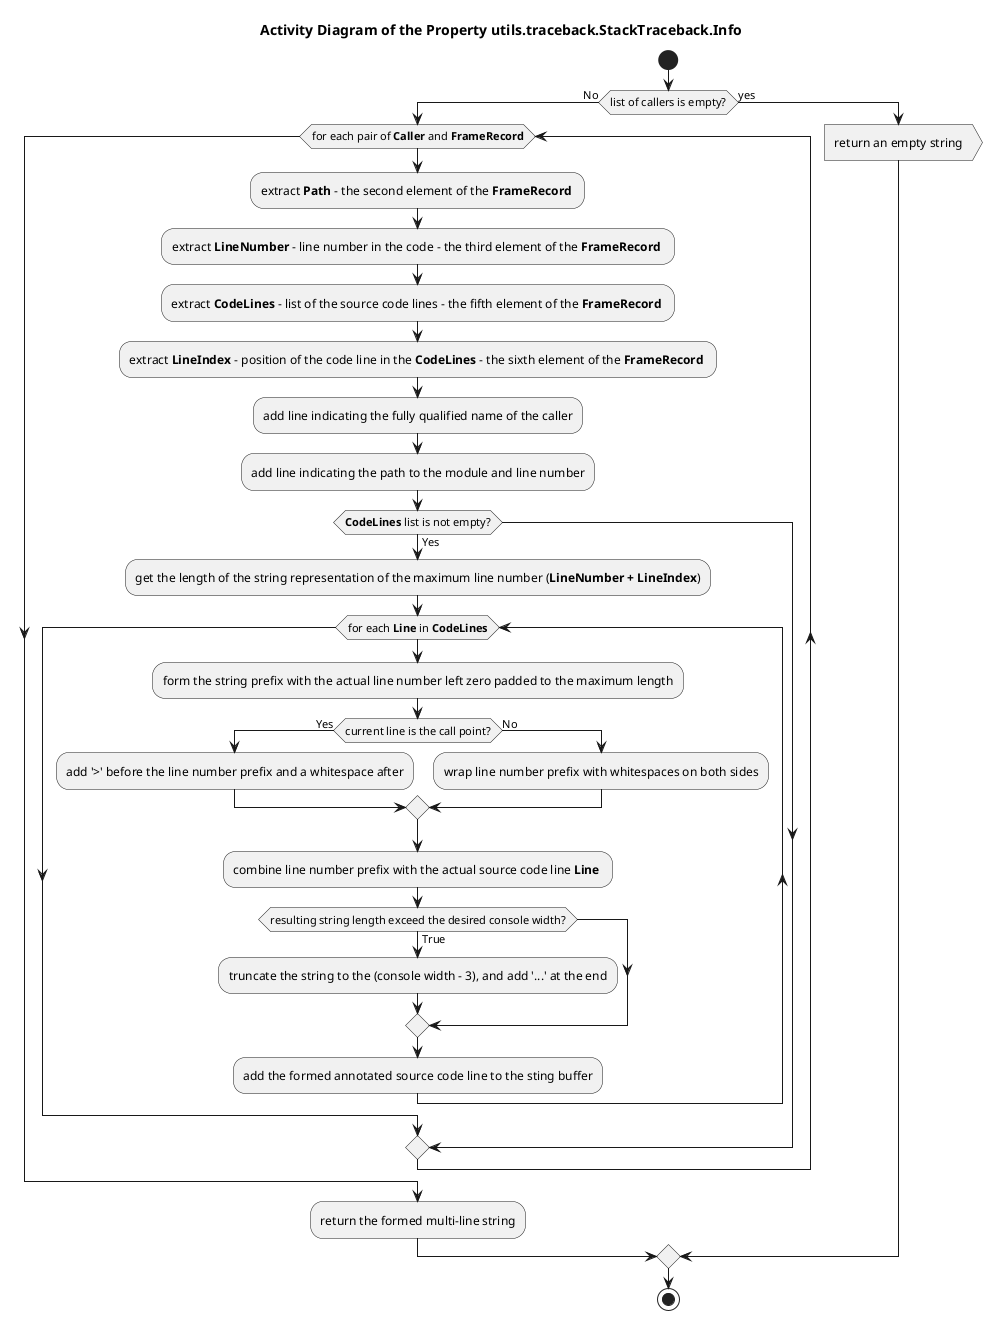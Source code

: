 @startuml

title Activity Diagram of the Property utils.traceback.StackTraceback.Info

start

if (list of callers is empty?) then (No)
    while (for each pair of <b>Caller</b> and <b>FrameRecord</b>)
        :extract <b>Path</b> - the second element of the <b>FrameRecord</b> ;
        
        :extract <b>LineNumber</b> - line number in the code - the third element of the <b>FrameRecord</b> ;
        
        :extract <b>CodeLines</b> - list of the source code lines - the fifth element of the <b>FrameRecord</b> ;
        
        :extract <b>LineIndex</b> - position of the code line in the <b>CodeLines</b> - the sixth element of the <b>FrameRecord</b> ;
        
        :add line indicating the fully qualified name of the caller;
        
        :add line indicating the path to the module and line number;
        
        if (<b>CodeLines</b> list is not empty?) then (Yes)
        :get the length of the string representation of the maximum line number (<b>LineNumber + LineIndex</b>);
        
        while (for each <b>Line</b> in <b>CodeLines</b>)
            :form the string prefix with the actual line number left zero padded to the maximum length;
            
            if (current line is the call point?) then (Yes)
                :add '>' before the line number prefix and a whitespace after;
            else (No)
                :wrap line number prefix with whitespaces on both sides;
            endif
            
            :combine line number prefix with the actual source code line <b>Line</b> ;
            
            if (resulting string length exceed the desired console width?) then (True)
                :truncate the string to the (console width - 3), and add '...' at the end;
            endif
            
            :add the formed annotated source code line to the sting buffer;
        end while
        endif
    end while
    
    :return the formed multi-line string;
else (yes)
    :return an empty string>
endif

stop

@enduml